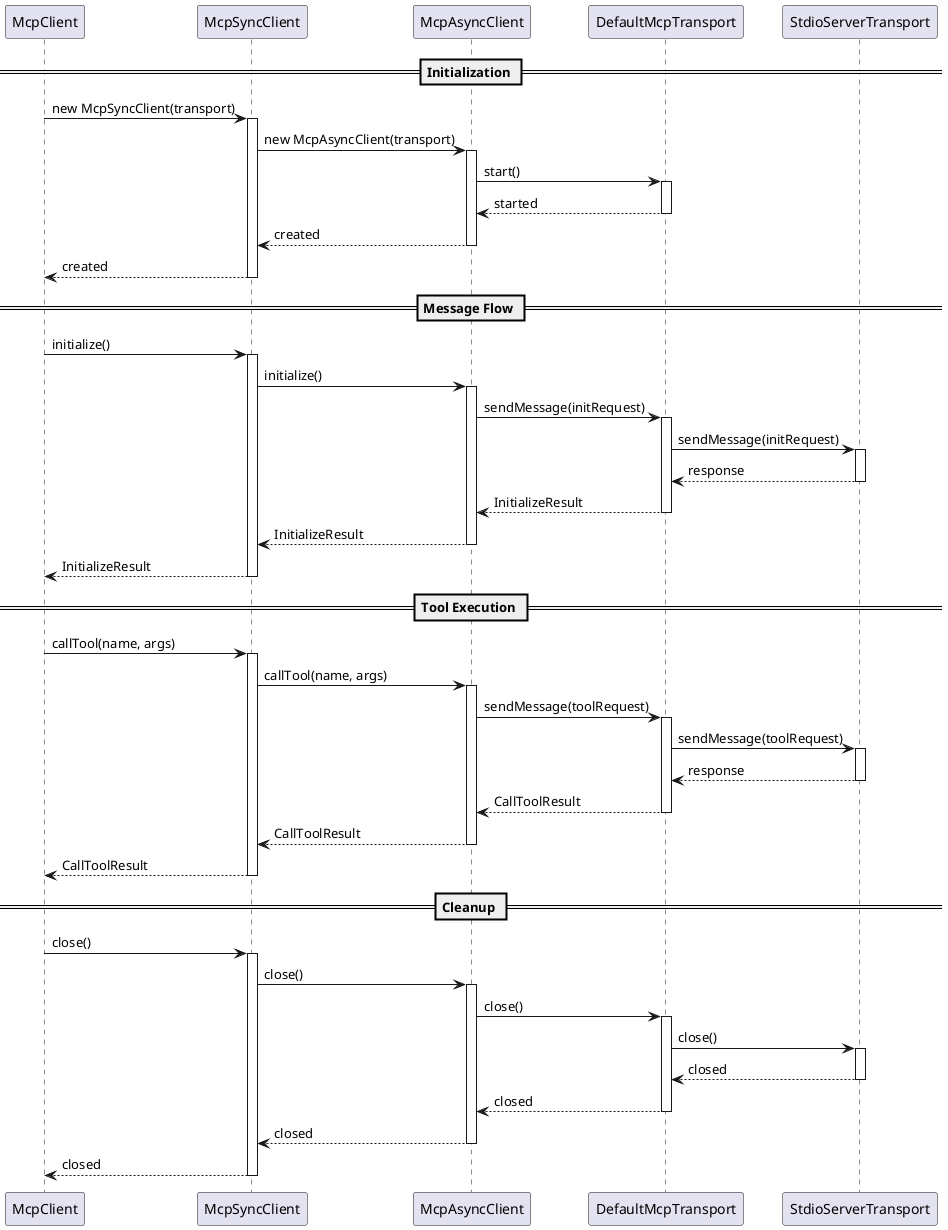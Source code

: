@startuml MCP Sequence Diagram

participant McpClient
participant McpSyncClient
participant McpAsyncClient
participant DefaultMcpTransport
participant StdioServerTransport

== Initialization ==

McpClient -> McpSyncClient: new McpSyncClient(transport)
activate McpSyncClient

McpSyncClient -> McpAsyncClient: new McpAsyncClient(transport)
activate McpAsyncClient

McpAsyncClient -> DefaultMcpTransport: start()
activate DefaultMcpTransport
DefaultMcpTransport --> McpAsyncClient: started
deactivate DefaultMcpTransport

McpAsyncClient --> McpSyncClient: created
deactivate McpAsyncClient

McpSyncClient --> McpClient: created
deactivate McpSyncClient

== Message Flow ==

McpClient -> McpSyncClient: initialize()
activate McpSyncClient

McpSyncClient -> McpAsyncClient: initialize()
activate McpAsyncClient

McpAsyncClient -> DefaultMcpTransport: sendMessage(initRequest)
activate DefaultMcpTransport

DefaultMcpTransport -> StdioServerTransport: sendMessage(initRequest)
activate StdioServerTransport

StdioServerTransport --> DefaultMcpTransport: response
deactivate StdioServerTransport

DefaultMcpTransport --> McpAsyncClient: InitializeResult
deactivate DefaultMcpTransport

McpAsyncClient --> McpSyncClient: InitializeResult
deactivate McpAsyncClient

McpSyncClient --> McpClient: InitializeResult
deactivate McpSyncClient

== Tool Execution ==

McpClient -> McpSyncClient: callTool(name, args)
activate McpSyncClient

McpSyncClient -> McpAsyncClient: callTool(name, args)
activate McpAsyncClient

McpAsyncClient -> DefaultMcpTransport: sendMessage(toolRequest)
activate DefaultMcpTransport

DefaultMcpTransport -> StdioServerTransport: sendMessage(toolRequest)
activate StdioServerTransport

StdioServerTransport --> DefaultMcpTransport: response
deactivate StdioServerTransport

DefaultMcpTransport --> McpAsyncClient: CallToolResult
deactivate DefaultMcpTransport

McpAsyncClient --> McpSyncClient: CallToolResult
deactivate McpAsyncClient

McpSyncClient --> McpClient: CallToolResult
deactivate McpSyncClient

== Cleanup ==

McpClient -> McpSyncClient: close()
activate McpSyncClient

McpSyncClient -> McpAsyncClient: close()
activate McpAsyncClient

McpAsyncClient -> DefaultMcpTransport: close()
activate DefaultMcpTransport

DefaultMcpTransport -> StdioServerTransport: close()
activate StdioServerTransport
StdioServerTransport --> DefaultMcpTransport: closed
deactivate StdioServerTransport

DefaultMcpTransport --> McpAsyncClient: closed
deactivate DefaultMcpTransport

McpAsyncClient --> McpSyncClient: closed
deactivate McpAsyncClient

McpSyncClient --> McpClient: closed
deactivate McpSyncClient

@enduml
